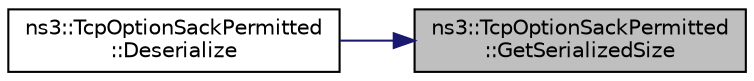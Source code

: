 digraph "ns3::TcpOptionSackPermitted::GetSerializedSize"
{
 // LATEX_PDF_SIZE
  edge [fontname="Helvetica",fontsize="10",labelfontname="Helvetica",labelfontsize="10"];
  node [fontname="Helvetica",fontsize="10",shape=record];
  rankdir="RL";
  Node1 [label="ns3::TcpOptionSackPermitted\l::GetSerializedSize",height=0.2,width=0.4,color="black", fillcolor="grey75", style="filled", fontcolor="black",tooltip="Returns number of bytes required for Option serialization."];
  Node1 -> Node2 [dir="back",color="midnightblue",fontsize="10",style="solid",fontname="Helvetica"];
  Node2 [label="ns3::TcpOptionSackPermitted\l::Deserialize",height=0.2,width=0.4,color="black", fillcolor="white", style="filled",URL="$classns3_1_1_tcp_option_sack_permitted.html#aea01c85a14c4b799cddb58d786bdb3b0",tooltip="Deserialize the Option from a buffer iterator."];
}
